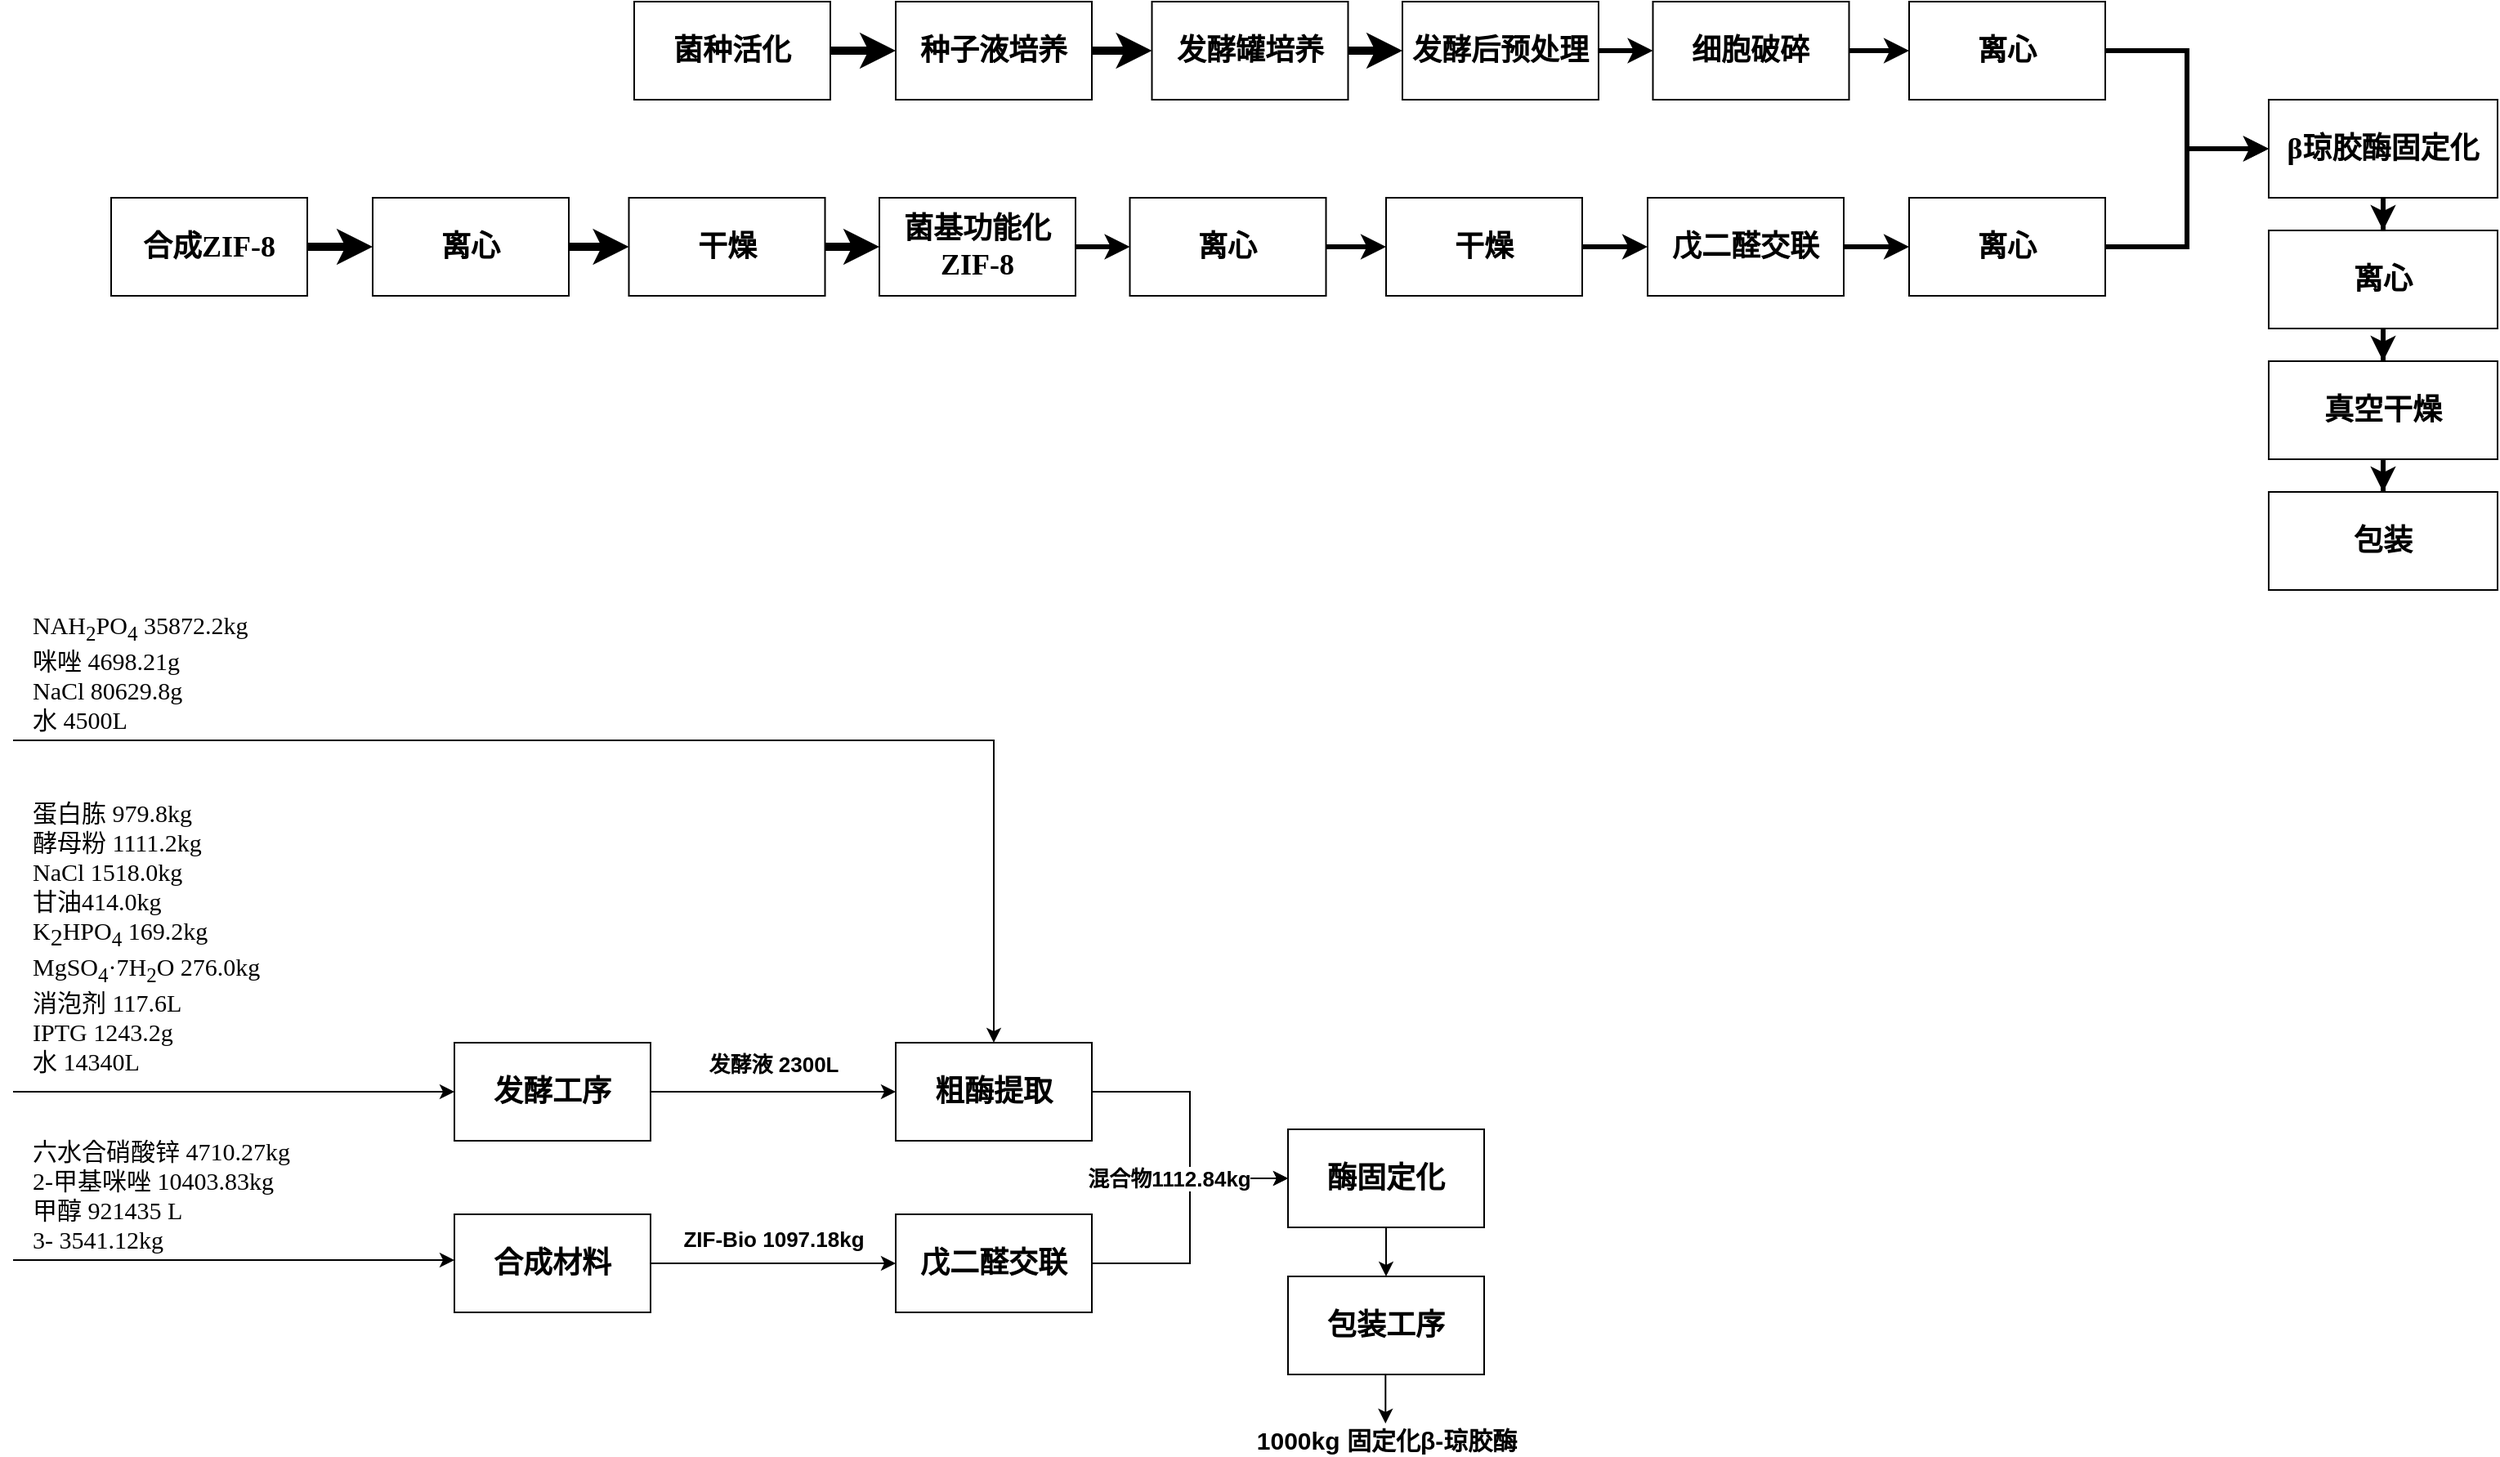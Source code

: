 <mxfile version="21.2.3" type="github">
  <diagram name="Page-1" id="hkFMPOLG5NGAkWp2nmAu">
    <mxGraphModel dx="1687" dy="936" grid="1" gridSize="10" guides="1" tooltips="1" connect="1" arrows="1" fold="1" page="1" pageScale="1" pageWidth="827" pageHeight="1169" math="0" shadow="0">
      <root>
        <mxCell id="0" />
        <mxCell id="1" parent="0" />
        <mxCell id="4MVSnLMPoykv9FrZ_p5f-1" value="" style="edgeStyle=orthogonalEdgeStyle;rounded=0;orthogonalLoop=1;jettySize=auto;html=1;strokeWidth=5;" edge="1" parent="1" source="4MVSnLMPoykv9FrZ_p5f-2" target="4MVSnLMPoykv9FrZ_p5f-4">
          <mxGeometry relative="1" as="geometry" />
        </mxCell>
        <mxCell id="4MVSnLMPoykv9FrZ_p5f-2" value="&lt;font face=&quot;Noto Serif Simplified Chinese&quot;&gt;&lt;span style=&quot;font-size: 18px;&quot;&gt;&lt;b&gt;菌种活化&lt;/b&gt;&lt;/span&gt;&lt;/font&gt;" style="rounded=0;whiteSpace=wrap;html=1;" vertex="1" parent="1">
          <mxGeometry x="500" y="50" width="120" height="60" as="geometry" />
        </mxCell>
        <mxCell id="4MVSnLMPoykv9FrZ_p5f-3" value="" style="edgeStyle=orthogonalEdgeStyle;rounded=0;orthogonalLoop=1;jettySize=auto;html=1;strokeWidth=5;" edge="1" parent="1" source="4MVSnLMPoykv9FrZ_p5f-4" target="4MVSnLMPoykv9FrZ_p5f-6">
          <mxGeometry relative="1" as="geometry" />
        </mxCell>
        <mxCell id="4MVSnLMPoykv9FrZ_p5f-4" value="&lt;font face=&quot;Noto Serif Simplified Chinese&quot;&gt;&lt;span style=&quot;font-size: 18px;&quot;&gt;&lt;b&gt;种子液培养&lt;/b&gt;&lt;/span&gt;&lt;/font&gt;" style="rounded=0;whiteSpace=wrap;html=1;" vertex="1" parent="1">
          <mxGeometry x="660" y="50" width="120" height="60" as="geometry" />
        </mxCell>
        <mxCell id="4MVSnLMPoykv9FrZ_p5f-5" value="" style="edgeStyle=orthogonalEdgeStyle;rounded=0;orthogonalLoop=1;jettySize=auto;html=1;strokeWidth=5;" edge="1" parent="1" source="4MVSnLMPoykv9FrZ_p5f-6" target="4MVSnLMPoykv9FrZ_p5f-8">
          <mxGeometry relative="1" as="geometry" />
        </mxCell>
        <mxCell id="4MVSnLMPoykv9FrZ_p5f-6" value="&lt;font face=&quot;Noto Serif Simplified Chinese&quot;&gt;&lt;span style=&quot;font-size: 18px;&quot;&gt;&lt;b&gt;发酵罐培养&lt;/b&gt;&lt;/span&gt;&lt;/font&gt;" style="rounded=0;whiteSpace=wrap;html=1;" vertex="1" parent="1">
          <mxGeometry x="816.75" y="50" width="120" height="60" as="geometry" />
        </mxCell>
        <mxCell id="4MVSnLMPoykv9FrZ_p5f-7" value="" style="edgeStyle=orthogonalEdgeStyle;rounded=0;orthogonalLoop=1;jettySize=auto;html=1;strokeWidth=3;" edge="1" parent="1" source="4MVSnLMPoykv9FrZ_p5f-8" target="4MVSnLMPoykv9FrZ_p5f-10">
          <mxGeometry relative="1" as="geometry" />
        </mxCell>
        <mxCell id="4MVSnLMPoykv9FrZ_p5f-8" value="&lt;font face=&quot;Noto Serif Simplified Chinese&quot;&gt;&lt;span style=&quot;font-size: 18px;&quot;&gt;&lt;b&gt;发酵后预处理&lt;/b&gt;&lt;/span&gt;&lt;/font&gt;" style="rounded=0;whiteSpace=wrap;html=1;" vertex="1" parent="1">
          <mxGeometry x="970" y="50" width="120" height="60" as="geometry" />
        </mxCell>
        <mxCell id="4MVSnLMPoykv9FrZ_p5f-9" value="" style="edgeStyle=orthogonalEdgeStyle;rounded=0;orthogonalLoop=1;jettySize=auto;html=1;strokeWidth=3;" edge="1" parent="1" source="4MVSnLMPoykv9FrZ_p5f-10" target="4MVSnLMPoykv9FrZ_p5f-12">
          <mxGeometry relative="1" as="geometry" />
        </mxCell>
        <mxCell id="4MVSnLMPoykv9FrZ_p5f-10" value="&lt;font face=&quot;Noto Serif Simplified Chinese&quot;&gt;&lt;span style=&quot;font-size: 18px;&quot;&gt;&lt;b&gt;细胞破碎&lt;br&gt;&lt;/b&gt;&lt;/span&gt;&lt;/font&gt;" style="rounded=0;whiteSpace=wrap;html=1;" vertex="1" parent="1">
          <mxGeometry x="1123.25" y="50" width="120" height="60" as="geometry" />
        </mxCell>
        <mxCell id="4MVSnLMPoykv9FrZ_p5f-11" value="" style="edgeStyle=orthogonalEdgeStyle;rounded=0;orthogonalLoop=1;jettySize=auto;html=1;strokeWidth=3;" edge="1" parent="1" source="4MVSnLMPoykv9FrZ_p5f-12" target="4MVSnLMPoykv9FrZ_p5f-30">
          <mxGeometry relative="1" as="geometry" />
        </mxCell>
        <mxCell id="4MVSnLMPoykv9FrZ_p5f-12" value="&lt;font face=&quot;Noto Serif Simplified Chinese&quot;&gt;&lt;span style=&quot;font-size: 18px;&quot;&gt;&lt;b&gt;离心&lt;br&gt;&lt;/b&gt;&lt;/span&gt;&lt;/font&gt;" style="rounded=0;whiteSpace=wrap;html=1;" vertex="1" parent="1">
          <mxGeometry x="1280" y="50" width="120" height="60" as="geometry" />
        </mxCell>
        <mxCell id="4MVSnLMPoykv9FrZ_p5f-13" value="" style="edgeStyle=orthogonalEdgeStyle;rounded=0;orthogonalLoop=1;jettySize=auto;html=1;strokeWidth=5;" edge="1" parent="1" source="4MVSnLMPoykv9FrZ_p5f-14" target="4MVSnLMPoykv9FrZ_p5f-16">
          <mxGeometry relative="1" as="geometry" />
        </mxCell>
        <mxCell id="4MVSnLMPoykv9FrZ_p5f-14" value="&lt;font face=&quot;Noto Serif Simplified Chinese&quot;&gt;&lt;span style=&quot;font-size: 18px;&quot;&gt;&lt;b&gt;合成ZIF-8&lt;/b&gt;&lt;/span&gt;&lt;/font&gt;" style="rounded=0;whiteSpace=wrap;html=1;" vertex="1" parent="1">
          <mxGeometry x="180" y="170" width="120" height="60" as="geometry" />
        </mxCell>
        <mxCell id="4MVSnLMPoykv9FrZ_p5f-15" value="" style="edgeStyle=orthogonalEdgeStyle;rounded=0;orthogonalLoop=1;jettySize=auto;html=1;strokeWidth=5;" edge="1" parent="1" source="4MVSnLMPoykv9FrZ_p5f-16" target="4MVSnLMPoykv9FrZ_p5f-18">
          <mxGeometry relative="1" as="geometry" />
        </mxCell>
        <mxCell id="4MVSnLMPoykv9FrZ_p5f-16" value="&lt;font face=&quot;Noto Serif Simplified Chinese&quot;&gt;&lt;span style=&quot;font-size: 18px;&quot;&gt;&lt;b&gt;离心&lt;/b&gt;&lt;/span&gt;&lt;/font&gt;" style="rounded=0;whiteSpace=wrap;html=1;" vertex="1" parent="1">
          <mxGeometry x="340" y="170" width="120" height="60" as="geometry" />
        </mxCell>
        <mxCell id="4MVSnLMPoykv9FrZ_p5f-17" value="" style="edgeStyle=orthogonalEdgeStyle;rounded=0;orthogonalLoop=1;jettySize=auto;html=1;strokeWidth=5;" edge="1" parent="1" source="4MVSnLMPoykv9FrZ_p5f-18" target="4MVSnLMPoykv9FrZ_p5f-20">
          <mxGeometry relative="1" as="geometry" />
        </mxCell>
        <mxCell id="4MVSnLMPoykv9FrZ_p5f-18" value="&lt;font face=&quot;Noto Serif Simplified Chinese&quot;&gt;&lt;span style=&quot;font-size: 18px;&quot;&gt;&lt;b&gt;干燥&lt;/b&gt;&lt;/span&gt;&lt;/font&gt;" style="rounded=0;whiteSpace=wrap;html=1;" vertex="1" parent="1">
          <mxGeometry x="496.75" y="170" width="120" height="60" as="geometry" />
        </mxCell>
        <mxCell id="4MVSnLMPoykv9FrZ_p5f-19" value="" style="edgeStyle=orthogonalEdgeStyle;rounded=0;orthogonalLoop=1;jettySize=auto;html=1;strokeWidth=3;" edge="1" parent="1" source="4MVSnLMPoykv9FrZ_p5f-20" target="4MVSnLMPoykv9FrZ_p5f-22">
          <mxGeometry relative="1" as="geometry" />
        </mxCell>
        <mxCell id="4MVSnLMPoykv9FrZ_p5f-20" value="&lt;font face=&quot;Noto Serif Simplified Chinese&quot;&gt;&lt;span style=&quot;font-size: 18px;&quot;&gt;&lt;b&gt;菌基功能化ZIF-8&lt;/b&gt;&lt;/span&gt;&lt;/font&gt;" style="rounded=0;whiteSpace=wrap;html=1;" vertex="1" parent="1">
          <mxGeometry x="650" y="170" width="120" height="60" as="geometry" />
        </mxCell>
        <mxCell id="4MVSnLMPoykv9FrZ_p5f-21" value="" style="edgeStyle=orthogonalEdgeStyle;rounded=0;orthogonalLoop=1;jettySize=auto;html=1;strokeWidth=3;" edge="1" parent="1" source="4MVSnLMPoykv9FrZ_p5f-22" target="4MVSnLMPoykv9FrZ_p5f-24">
          <mxGeometry relative="1" as="geometry" />
        </mxCell>
        <mxCell id="4MVSnLMPoykv9FrZ_p5f-22" value="&lt;font face=&quot;Noto Serif Simplified Chinese&quot;&gt;&lt;span style=&quot;font-size: 18px;&quot;&gt;&lt;b&gt;离心&lt;br&gt;&lt;/b&gt;&lt;/span&gt;&lt;/font&gt;" style="rounded=0;whiteSpace=wrap;html=1;" vertex="1" parent="1">
          <mxGeometry x="803.25" y="170" width="120" height="60" as="geometry" />
        </mxCell>
        <mxCell id="4MVSnLMPoykv9FrZ_p5f-23" value="" style="edgeStyle=orthogonalEdgeStyle;rounded=0;orthogonalLoop=1;jettySize=auto;html=1;strokeWidth=3;" edge="1" parent="1" source="4MVSnLMPoykv9FrZ_p5f-24" target="4MVSnLMPoykv9FrZ_p5f-26">
          <mxGeometry relative="1" as="geometry" />
        </mxCell>
        <mxCell id="4MVSnLMPoykv9FrZ_p5f-24" value="&lt;font face=&quot;Noto Serif Simplified Chinese&quot;&gt;&lt;span style=&quot;font-size: 18px;&quot;&gt;&lt;b&gt;干燥&lt;br&gt;&lt;/b&gt;&lt;/span&gt;&lt;/font&gt;" style="rounded=0;whiteSpace=wrap;html=1;" vertex="1" parent="1">
          <mxGeometry x="960" y="170" width="120" height="60" as="geometry" />
        </mxCell>
        <mxCell id="4MVSnLMPoykv9FrZ_p5f-25" value="" style="edgeStyle=orthogonalEdgeStyle;rounded=0;orthogonalLoop=1;jettySize=auto;html=1;strokeWidth=3;" edge="1" parent="1" source="4MVSnLMPoykv9FrZ_p5f-26" target="4MVSnLMPoykv9FrZ_p5f-28">
          <mxGeometry relative="1" as="geometry" />
        </mxCell>
        <mxCell id="4MVSnLMPoykv9FrZ_p5f-26" value="&lt;font face=&quot;Noto Serif Simplified Chinese&quot;&gt;&lt;span style=&quot;font-size: 18px;&quot;&gt;&lt;b&gt;戊二醛交联&lt;br&gt;&lt;/b&gt;&lt;/span&gt;&lt;/font&gt;" style="rounded=0;whiteSpace=wrap;html=1;" vertex="1" parent="1">
          <mxGeometry x="1120" y="170" width="120" height="60" as="geometry" />
        </mxCell>
        <mxCell id="4MVSnLMPoykv9FrZ_p5f-27" style="edgeStyle=orthogonalEdgeStyle;rounded=0;orthogonalLoop=1;jettySize=auto;html=1;entryX=0;entryY=0.5;entryDx=0;entryDy=0;strokeWidth=3;" edge="1" parent="1" source="4MVSnLMPoykv9FrZ_p5f-28" target="4MVSnLMPoykv9FrZ_p5f-30">
          <mxGeometry relative="1" as="geometry" />
        </mxCell>
        <mxCell id="4MVSnLMPoykv9FrZ_p5f-28" value="&lt;font face=&quot;Noto Serif Simplified Chinese&quot;&gt;&lt;span style=&quot;font-size: 18px;&quot;&gt;&lt;b&gt;离心&lt;br&gt;&lt;/b&gt;&lt;/span&gt;&lt;/font&gt;" style="rounded=0;whiteSpace=wrap;html=1;" vertex="1" parent="1">
          <mxGeometry x="1280" y="170" width="120" height="60" as="geometry" />
        </mxCell>
        <mxCell id="4MVSnLMPoykv9FrZ_p5f-29" style="edgeStyle=orthogonalEdgeStyle;rounded=0;orthogonalLoop=1;jettySize=auto;html=1;entryX=0.5;entryY=0;entryDx=0;entryDy=0;strokeWidth=3;" edge="1" parent="1" source="4MVSnLMPoykv9FrZ_p5f-30" target="4MVSnLMPoykv9FrZ_p5f-32">
          <mxGeometry relative="1" as="geometry" />
        </mxCell>
        <mxCell id="4MVSnLMPoykv9FrZ_p5f-30" value="&lt;font face=&quot;Noto Serif Simplified Chinese&quot;&gt;&lt;span style=&quot;font-size: 18px;&quot;&gt;&lt;b&gt;β琼胶酶固定化&lt;br&gt;&lt;/b&gt;&lt;/span&gt;&lt;/font&gt;" style="rounded=0;whiteSpace=wrap;html=1;" vertex="1" parent="1">
          <mxGeometry x="1500" y="110" width="140" height="60" as="geometry" />
        </mxCell>
        <mxCell id="4MVSnLMPoykv9FrZ_p5f-31" style="edgeStyle=orthogonalEdgeStyle;rounded=0;orthogonalLoop=1;jettySize=auto;html=1;entryX=0.5;entryY=0;entryDx=0;entryDy=0;strokeWidth=3;" edge="1" parent="1" source="4MVSnLMPoykv9FrZ_p5f-32" target="4MVSnLMPoykv9FrZ_p5f-34">
          <mxGeometry relative="1" as="geometry" />
        </mxCell>
        <mxCell id="4MVSnLMPoykv9FrZ_p5f-32" value="&lt;font face=&quot;Noto Serif Simplified Chinese&quot;&gt;&lt;span style=&quot;font-size: 18px;&quot;&gt;&lt;b&gt;离心&lt;br&gt;&lt;/b&gt;&lt;/span&gt;&lt;/font&gt;" style="rounded=0;whiteSpace=wrap;html=1;" vertex="1" parent="1">
          <mxGeometry x="1500" y="190" width="140" height="60" as="geometry" />
        </mxCell>
        <mxCell id="4MVSnLMPoykv9FrZ_p5f-33" value="" style="edgeStyle=orthogonalEdgeStyle;rounded=0;orthogonalLoop=1;jettySize=auto;html=1;strokeWidth=3;" edge="1" parent="1" source="4MVSnLMPoykv9FrZ_p5f-34" target="4MVSnLMPoykv9FrZ_p5f-35">
          <mxGeometry relative="1" as="geometry" />
        </mxCell>
        <mxCell id="4MVSnLMPoykv9FrZ_p5f-34" value="&lt;font face=&quot;Noto Serif Simplified Chinese&quot;&gt;&lt;span style=&quot;font-size: 18px;&quot;&gt;&lt;b&gt;真空干燥&lt;br&gt;&lt;/b&gt;&lt;/span&gt;&lt;/font&gt;" style="rounded=0;whiteSpace=wrap;html=1;" vertex="1" parent="1">
          <mxGeometry x="1500" y="270" width="140" height="60" as="geometry" />
        </mxCell>
        <mxCell id="4MVSnLMPoykv9FrZ_p5f-35" value="&lt;font face=&quot;Noto Serif Simplified Chinese&quot;&gt;&lt;span style=&quot;font-size: 18px;&quot;&gt;&lt;b&gt;包装&lt;br&gt;&lt;/b&gt;&lt;/span&gt;&lt;/font&gt;" style="rounded=0;whiteSpace=wrap;html=1;" vertex="1" parent="1">
          <mxGeometry x="1500" y="350" width="140" height="60" as="geometry" />
        </mxCell>
        <mxCell id="4MVSnLMPoykv9FrZ_p5f-40" value="" style="edgeStyle=orthogonalEdgeStyle;rounded=0;orthogonalLoop=1;jettySize=auto;html=1;" edge="1" parent="1" source="4MVSnLMPoykv9FrZ_p5f-37" target="4MVSnLMPoykv9FrZ_p5f-38">
          <mxGeometry relative="1" as="geometry" />
        </mxCell>
        <mxCell id="4MVSnLMPoykv9FrZ_p5f-50" value="发酵液 2300L" style="edgeLabel;html=1;align=center;verticalAlign=middle;resizable=0;points=[];fontSize=13;fontStyle=1" vertex="1" connectable="0" parent="4MVSnLMPoykv9FrZ_p5f-40">
          <mxGeometry x="-0.283" y="1" relative="1" as="geometry">
            <mxPoint x="21" y="-16" as="offset" />
          </mxGeometry>
        </mxCell>
        <mxCell id="4MVSnLMPoykv9FrZ_p5f-37" value="&lt;font face=&quot;Noto Serif Simplified Chinese&quot;&gt;&lt;span style=&quot;font-size: 18px;&quot;&gt;&lt;b&gt;发酵工序&lt;/b&gt;&lt;/span&gt;&lt;/font&gt;" style="rounded=0;whiteSpace=wrap;html=1;" vertex="1" parent="1">
          <mxGeometry x="390" y="687" width="120" height="60" as="geometry" />
        </mxCell>
        <mxCell id="4MVSnLMPoykv9FrZ_p5f-58" style="edgeStyle=orthogonalEdgeStyle;rounded=0;orthogonalLoop=1;jettySize=auto;html=1;entryX=0;entryY=0.5;entryDx=0;entryDy=0;" edge="1" parent="1" source="4MVSnLMPoykv9FrZ_p5f-38" target="4MVSnLMPoykv9FrZ_p5f-56">
          <mxGeometry relative="1" as="geometry" />
        </mxCell>
        <mxCell id="4MVSnLMPoykv9FrZ_p5f-38" value="&lt;font face=&quot;Noto Serif Simplified Chinese&quot;&gt;&lt;span style=&quot;font-size: 18px;&quot;&gt;&lt;b&gt;粗酶提取&lt;/b&gt;&lt;/span&gt;&lt;/font&gt;" style="rounded=0;whiteSpace=wrap;html=1;" vertex="1" parent="1">
          <mxGeometry x="660" y="687" width="120" height="60" as="geometry" />
        </mxCell>
        <mxCell id="4MVSnLMPoykv9FrZ_p5f-44" value="" style="edgeStyle=orthogonalEdgeStyle;rounded=0;orthogonalLoop=1;jettySize=auto;html=1;" edge="1" parent="1" source="4MVSnLMPoykv9FrZ_p5f-42" target="4MVSnLMPoykv9FrZ_p5f-43">
          <mxGeometry x="0.002" relative="1" as="geometry">
            <mxPoint as="offset" />
          </mxGeometry>
        </mxCell>
        <mxCell id="4MVSnLMPoykv9FrZ_p5f-42" value="&lt;font face=&quot;Noto Serif Simplified Chinese&quot;&gt;&lt;span style=&quot;font-size: 18px;&quot;&gt;&lt;b&gt;合成材料&lt;/b&gt;&lt;/span&gt;&lt;/font&gt;" style="rounded=0;whiteSpace=wrap;html=1;" vertex="1" parent="1">
          <mxGeometry x="390" y="792" width="120" height="60" as="geometry" />
        </mxCell>
        <mxCell id="4MVSnLMPoykv9FrZ_p5f-59" style="edgeStyle=orthogonalEdgeStyle;rounded=0;orthogonalLoop=1;jettySize=auto;html=1;entryX=0;entryY=0.5;entryDx=0;entryDy=0;" edge="1" parent="1" source="4MVSnLMPoykv9FrZ_p5f-43" target="4MVSnLMPoykv9FrZ_p5f-56">
          <mxGeometry relative="1" as="geometry" />
        </mxCell>
        <mxCell id="4MVSnLMPoykv9FrZ_p5f-43" value="&lt;font face=&quot;Noto Serif Simplified Chinese&quot;&gt;&lt;span style=&quot;font-size: 18px;&quot;&gt;&lt;b&gt;戊二醛交联&lt;/b&gt;&lt;/span&gt;&lt;/font&gt;" style="rounded=0;whiteSpace=wrap;html=1;" vertex="1" parent="1">
          <mxGeometry x="660" y="792" width="120" height="60" as="geometry" />
        </mxCell>
        <mxCell id="4MVSnLMPoykv9FrZ_p5f-45" value="" style="endArrow=classic;html=1;rounded=0;entryX=0;entryY=0.5;entryDx=0;entryDy=0;" edge="1" parent="1" target="4MVSnLMPoykv9FrZ_p5f-37">
          <mxGeometry width="50" height="50" relative="1" as="geometry">
            <mxPoint x="120" y="717" as="sourcePoint" />
            <mxPoint x="720" y="552" as="targetPoint" />
          </mxGeometry>
        </mxCell>
        <mxCell id="4MVSnLMPoykv9FrZ_p5f-46" value="&lt;div style=&quot;&quot;&gt;&lt;span style=&quot;font-size: 15px; font-family: &amp;quot;Noto Serif Simplified Chinese&amp;quot;; background-color: initial;&quot;&gt;蛋白胨 979.8kg&lt;/span&gt;&lt;/div&gt;&lt;font face=&quot;Noto Serif Simplified Chinese&quot;&gt;&lt;div style=&quot;&quot;&gt;&lt;span style=&quot;font-size: 15px; background-color: initial;&quot;&gt;酵母粉 1111.2kg&lt;/span&gt;&lt;/div&gt;&lt;div style=&quot;font-size: 15px;&quot;&gt;&lt;span style=&quot;background-color: initial;&quot;&gt;NaCl 1518.0kg&lt;/span&gt;&lt;/div&gt;&lt;div style=&quot;font-size: 15px;&quot;&gt;&lt;span style=&quot;background-color: initial;&quot;&gt;甘油414.0kg&lt;/span&gt;&lt;/div&gt;&lt;div style=&quot;&quot;&gt;&lt;span style=&quot;font-size: 15px;&quot;&gt;K&lt;/span&gt;&lt;sub style=&quot;font-size: 15px;&quot;&gt;2&lt;/sub&gt;&lt;span style=&quot;font-size: 15px;&quot;&gt;HPO&lt;sub&gt;4&lt;/sub&gt; 169.2kg&lt;/span&gt;&lt;/div&gt;&lt;div style=&quot;&quot;&gt;&lt;font style=&quot;font-size: 15px;&quot;&gt;MgSO&lt;sub&gt;4&lt;/sub&gt;·7H&lt;sub&gt;2&lt;/sub&gt;O 276.0kg&lt;/font&gt;&lt;/div&gt;&lt;div style=&quot;&quot;&gt;&lt;span style=&quot;font-size: 15px;&quot;&gt;消泡剂 117.6L&lt;/span&gt;&lt;/div&gt;&lt;div style=&quot;&quot;&gt;&lt;span style=&quot;font-size: 15px;&quot;&gt;IPTG 1243.2g&lt;/span&gt;&lt;/div&gt;&lt;div style=&quot;&quot;&gt;&lt;span style=&quot;font-size: 15px;&quot;&gt;水 14340L&lt;/span&gt;&lt;/div&gt;&lt;/font&gt;" style="rounded=0;whiteSpace=wrap;html=1;align=left;strokeColor=none;fillColor=none;" vertex="1" parent="1">
          <mxGeometry x="130" y="532" width="200" height="180" as="geometry" />
        </mxCell>
        <mxCell id="4MVSnLMPoykv9FrZ_p5f-48" value="" style="endArrow=classic;html=1;rounded=0;entryX=0.5;entryY=0;entryDx=0;entryDy=0;" edge="1" parent="1" target="4MVSnLMPoykv9FrZ_p5f-38">
          <mxGeometry width="50" height="50" relative="1" as="geometry">
            <mxPoint x="120" y="502" as="sourcePoint" />
            <mxPoint x="414" y="502" as="targetPoint" />
            <Array as="points">
              <mxPoint x="720" y="502" />
            </Array>
          </mxGeometry>
        </mxCell>
        <mxCell id="4MVSnLMPoykv9FrZ_p5f-49" value="&lt;div style=&quot;&quot;&gt;&lt;font face=&quot;Noto Serif Simplified Chinese&quot;&gt;&lt;span style=&quot;font-size: 15px;&quot;&gt;NAH&lt;sub&gt;2&lt;/sub&gt;PO&lt;sub&gt;4&lt;/sub&gt; 35872.2kg&lt;/span&gt;&lt;/font&gt;&lt;/div&gt;&lt;font style=&quot;font-size: 15px;&quot; face=&quot;Noto Serif Simplified Chinese&quot;&gt;咪唑&amp;nbsp;&lt;/font&gt;&lt;span style=&quot;font-size: 15px; font-family: &amp;quot;Noto Serif Simplified Chinese&amp;quot;; background-color: initial;&quot;&gt;4698.21g&lt;/span&gt;&lt;font face=&quot;Noto Serif Simplified Chinese&quot;&gt;&lt;br&gt;&lt;/font&gt;&lt;div style=&quot;&quot;&gt;&lt;font face=&quot;Noto Serif Simplified Chinese&quot;&gt;&lt;span style=&quot;font-size: 15px;&quot;&gt;NaCl 80629.8g&lt;/span&gt;&lt;/font&gt;&lt;/div&gt;&lt;div style=&quot;&quot;&gt;&lt;font face=&quot;Noto Serif Simplified Chinese&quot;&gt;&lt;span style=&quot;font-size: 15px;&quot;&gt;水 4500L&lt;/span&gt;&lt;/font&gt;&lt;/div&gt;" style="rounded=0;whiteSpace=wrap;html=1;align=left;strokeColor=none;fillColor=none;" vertex="1" parent="1">
          <mxGeometry x="130" y="420" width="200" height="80" as="geometry" />
        </mxCell>
        <mxCell id="4MVSnLMPoykv9FrZ_p5f-52" value="&lt;b style=&quot;border-color: var(--border-color); background-color: rgb(255, 255, 255);&quot;&gt;&lt;font style=&quot;font-size: 13px;&quot;&gt;ZIF-Bio 1097.18kg&lt;/font&gt;&lt;/b&gt;" style="text;html=1;align=center;verticalAlign=middle;resizable=0;points=[];autosize=1;strokeColor=none;fillColor=none;" vertex="1" parent="1">
          <mxGeometry x="520" y="792" width="130" height="30" as="geometry" />
        </mxCell>
        <mxCell id="4MVSnLMPoykv9FrZ_p5f-54" value="" style="endArrow=classic;html=1;rounded=0;entryX=0;entryY=0.5;entryDx=0;entryDy=0;" edge="1" parent="1">
          <mxGeometry width="50" height="50" relative="1" as="geometry">
            <mxPoint x="120" y="820" as="sourcePoint" />
            <mxPoint x="390" y="820" as="targetPoint" />
          </mxGeometry>
        </mxCell>
        <mxCell id="4MVSnLMPoykv9FrZ_p5f-55" value="&lt;div style=&quot;&quot;&gt;&lt;font face=&quot;Noto Serif Simplified Chinese&quot;&gt;&lt;span style=&quot;font-size: 15px;&quot;&gt;六水合硝酸锌 4710.27kg&lt;/span&gt;&lt;/font&gt;&lt;/div&gt;&lt;div style=&quot;&quot;&gt;&lt;font face=&quot;Noto Serif Simplified Chinese&quot;&gt;&lt;span style=&quot;font-size: 15px;&quot;&gt;2-甲基咪唑 10403.83kg&lt;/span&gt;&lt;/font&gt;&lt;/div&gt;&lt;div style=&quot;&quot;&gt;&lt;font face=&quot;Noto Serif Simplified Chinese&quot;&gt;&lt;span style=&quot;font-size: 15px;&quot;&gt;甲醇 921435 L&lt;/span&gt;&lt;/font&gt;&lt;/div&gt;&lt;div style=&quot;&quot;&gt;&lt;font face=&quot;Noto Serif Simplified Chinese&quot;&gt;&lt;span style=&quot;font-size: 15px;&quot;&gt;3- 3541.12kg&lt;/span&gt;&lt;/font&gt;&lt;/div&gt;" style="rounded=0;whiteSpace=wrap;html=1;align=left;strokeColor=none;fillColor=none;" vertex="1" parent="1">
          <mxGeometry x="130" y="740" width="200" height="80" as="geometry" />
        </mxCell>
        <mxCell id="4MVSnLMPoykv9FrZ_p5f-64" value="" style="edgeStyle=orthogonalEdgeStyle;rounded=0;orthogonalLoop=1;jettySize=auto;html=1;" edge="1" parent="1" source="4MVSnLMPoykv9FrZ_p5f-56" target="4MVSnLMPoykv9FrZ_p5f-63">
          <mxGeometry relative="1" as="geometry" />
        </mxCell>
        <mxCell id="4MVSnLMPoykv9FrZ_p5f-56" value="&lt;font face=&quot;Noto Serif Simplified Chinese&quot;&gt;&lt;span style=&quot;font-size: 18px;&quot;&gt;&lt;b&gt;酶固定化&lt;/b&gt;&lt;/span&gt;&lt;/font&gt;" style="rounded=0;whiteSpace=wrap;html=1;" vertex="1" parent="1">
          <mxGeometry x="900" y="740" width="120" height="60" as="geometry" />
        </mxCell>
        <mxCell id="4MVSnLMPoykv9FrZ_p5f-61" value="混合物1112.84kg" style="edgeLabel;html=1;align=center;verticalAlign=middle;resizable=0;points=[];fontSize=13;fontStyle=1" vertex="1" connectable="0" parent="1">
          <mxGeometry x="827.003" y="770" as="geometry" />
        </mxCell>
        <mxCell id="4MVSnLMPoykv9FrZ_p5f-63" value="&lt;font face=&quot;Noto Serif Simplified Chinese&quot;&gt;&lt;span style=&quot;font-size: 18px;&quot;&gt;&lt;b&gt;包装工序&lt;/b&gt;&lt;/span&gt;&lt;/font&gt;" style="rounded=0;whiteSpace=wrap;html=1;" vertex="1" parent="1">
          <mxGeometry x="900" y="830" width="120" height="60" as="geometry" />
        </mxCell>
        <mxCell id="4MVSnLMPoykv9FrZ_p5f-66" value="" style="edgeStyle=orthogonalEdgeStyle;rounded=0;orthogonalLoop=1;jettySize=auto;html=1;" edge="1" parent="1">
          <mxGeometry relative="1" as="geometry">
            <mxPoint x="959.66" y="890" as="sourcePoint" />
            <mxPoint x="959.66" y="920" as="targetPoint" />
          </mxGeometry>
        </mxCell>
        <mxCell id="4MVSnLMPoykv9FrZ_p5f-68" value="&lt;font style=&quot;font-size: 15px;&quot;&gt;1000kg 固定化β-琼胶酶&lt;/font&gt;" style="edgeLabel;html=1;align=center;verticalAlign=middle;resizable=0;points=[];fontSize=13;fontStyle=1" vertex="1" connectable="0" parent="1">
          <mxGeometry x="960.003" y="930" as="geometry" />
        </mxCell>
      </root>
    </mxGraphModel>
  </diagram>
</mxfile>
